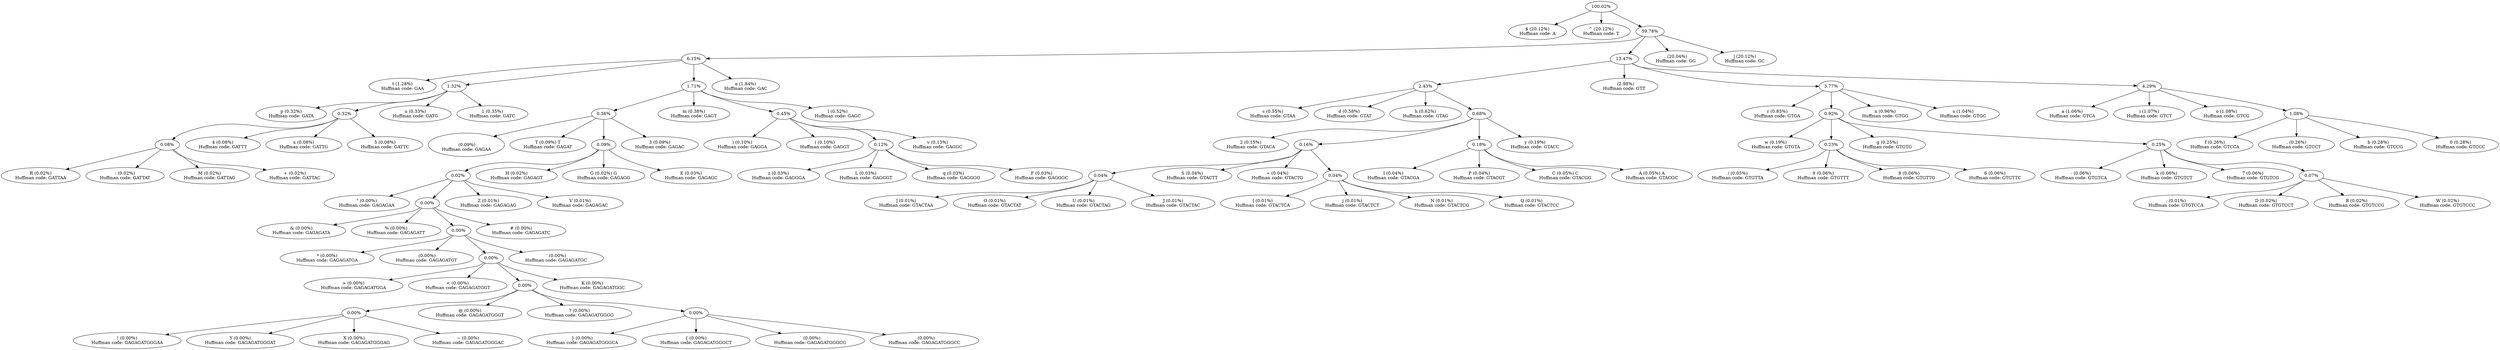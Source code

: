 digraph {
	.0 [label="100.02%"]
	".0.0" [label="$ (20.12%)
Huffman code: A"]
	.0 -> ".0.0" [label=""]
	".0.1" [label="^ (20.12%)
Huffman code: T"]
	.0 -> ".0.1" [label=""]
	".0.2" [label="59.78%"]
	.0 -> ".0.2" [label=""]
	".0.2.0" [label="6.15%"]
	".0.2" -> ".0.2.0" [label=""]
	".0.2.0.0" [label="t (1.28%)
Huffman code: GAA"]
	".0.2.0" -> ".0.2.0.0" [label=""]
	".0.2.0.1" [label="1.32%"]
	".0.2.0" -> ".0.2.0.1" [label=""]
	".0.2.0.1.0" [label="p (0.32%)
Huffman code: GATA"]
	".0.2.0.1" -> ".0.2.0.1.0" [label=""]
	".0.2.0.1.1" [label="0.32%"]
	".0.2.0.1" -> ".0.2.0.1.1" [label=""]
	".0.2.0.1.1.0" [label="0.08%"]
	".0.2.0.1.1" -> ".0.2.0.1.1.0" [label=""]
	".0.2.0.1.1.0.0" [label="R (0.02%)
Huffman code: GATTAA"]
	".0.2.0.1.1.0" -> ".0.2.0.1.1.0.0" [label=""]
	".0.2.0.1.1.0.1" [label=": (0.02%)
Huffman code: GATTAT"]
	".0.2.0.1.1.0" -> ".0.2.0.1.1.0.1" [label=""]
	".0.2.0.1.1.0.2" [label="M (0.02%)
Huffman code: GATTAG"]
	".0.2.0.1.1.0" -> ".0.2.0.1.1.0.2" [label=""]
	".0.2.0.1.1.0.3" [label="+ (0.02%)
Huffman code: GATTAC"]
	".0.2.0.1.1.0" -> ".0.2.0.1.1.0.3" [label=""]
	".0.2.0.1.1.1" [label="4 (0.08%)
Huffman code: GATTT"]
	".0.2.0.1.1" -> ".0.2.0.1.1.1" [label=""]
	".0.2.0.1.1.2" [label="x (0.08%)
Huffman code: GATTG"]
	".0.2.0.1.1" -> ".0.2.0.1.1.2" [label=""]
	".0.2.0.1.1.3" [label="5 (0.08%)
Huffman code: GATTC"]
	".0.2.0.1.1" -> ".0.2.0.1.1.3" [label=""]
	".0.2.0.1.2" [label="u (0.33%)
Huffman code: GATG"]
	".0.2.0.1" -> ".0.2.0.1.2" [label=""]
	".0.2.0.1.3" [label="1 (0.35%)
Huffman code: GATC"]
	".0.2.0.1" -> ".0.2.0.1.3" [label=""]
	".0.2.0.2" [label="1.71%"]
	".0.2.0" -> ".0.2.0.2" [label=""]
	".0.2.0.2.0" [label="0.36%"]
	".0.2.0.2" -> ".0.2.0.2.0" [label=""]
	".0.2.0.2.0.0" [label="
 (0.09%)
Huffman code: GAGAA"]
	".0.2.0.2.0" -> ".0.2.0.2.0.0" [label=""]
	".0.2.0.2.0.1" [label="T (0.09%) T
Huffman code: GAGAT"]
	".0.2.0.2.0" -> ".0.2.0.2.0.1" [label=""]
	".0.2.0.2.0.2" [label="0.09%"]
	".0.2.0.2.0" -> ".0.2.0.2.0.2" [label=""]
	".0.2.0.2.0.2.0" [label="0.02%"]
	".0.2.0.2.0.2" -> ".0.2.0.2.0.2.0" [label=""]
	".0.2.0.2.0.2.0.0" [label="\" (0.00%)
Huffman code: GAGAGAA"]
	".0.2.0.2.0.2.0" -> ".0.2.0.2.0.2.0.0" [label=""]
	".0.2.0.2.0.2.0.1" [label="0.00%"]
	".0.2.0.2.0.2.0" -> ".0.2.0.2.0.2.0.1" [label=""]
	".0.2.0.2.0.2.0.1.0" [label="& (0.00%)
Huffman code: GAGAGATA"]
	".0.2.0.2.0.2.0.1" -> ".0.2.0.2.0.2.0.1.0" [label=""]
	".0.2.0.2.0.2.0.1.1" [label="% (0.00%)
Huffman code: GAGAGATT"]
	".0.2.0.2.0.2.0.1" -> ".0.2.0.2.0.2.0.1.1" [label=""]
	".0.2.0.2.0.2.0.1.2" [label="0.00%"]
	".0.2.0.2.0.2.0.1" -> ".0.2.0.2.0.2.0.1.2" [label=""]
	".0.2.0.2.0.2.0.1.2.0" [label="* (0.00%)
Huffman code: GAGAGATGA"]
	".0.2.0.2.0.2.0.1.2" -> ".0.2.0.2.0.2.0.1.2.0" [label=""]
	".0.2.0.2.0.2.0.1.2.1" [label="\ (0.00%)
Huffman code: GAGAGATGT"]
	".0.2.0.2.0.2.0.1.2" -> ".0.2.0.2.0.2.0.1.2.1" [label=""]
	".0.2.0.2.0.2.0.1.2.2" [label="0.00%"]
	".0.2.0.2.0.2.0.1.2" -> ".0.2.0.2.0.2.0.1.2.2" [label=""]
	".0.2.0.2.0.2.0.1.2.2.0" [label="> (0.00%)
Huffman code: GAGAGATGGA"]
	".0.2.0.2.0.2.0.1.2.2" -> ".0.2.0.2.0.2.0.1.2.2.0" [label=""]
	".0.2.0.2.0.2.0.1.2.2.1" [label="< (0.00%)
Huffman code: GAGAGATGGT"]
	".0.2.0.2.0.2.0.1.2.2" -> ".0.2.0.2.0.2.0.1.2.2.1" [label=""]
	".0.2.0.2.0.2.0.1.2.2.2" [label="0.00%"]
	".0.2.0.2.0.2.0.1.2.2" -> ".0.2.0.2.0.2.0.1.2.2.2" [label=""]
	".0.2.0.2.0.2.0.1.2.2.2.0" [label="0.00%"]
	".0.2.0.2.0.2.0.1.2.2.2" -> ".0.2.0.2.0.2.0.1.2.2.2.0" [label=""]
	".0.2.0.2.0.2.0.1.2.2.2.0.0" [label="! (0.00%)
Huffman code: GAGAGATGGGAA"]
	".0.2.0.2.0.2.0.1.2.2.2.0" -> ".0.2.0.2.0.2.0.1.2.2.2.0.0" [label=""]
	".0.2.0.2.0.2.0.1.2.2.2.0.1" [label="Y (0.00%)
Huffman code: GAGAGATGGGAT"]
	".0.2.0.2.0.2.0.1.2.2.2.0" -> ".0.2.0.2.0.2.0.1.2.2.2.0.1" [label=""]
	".0.2.0.2.0.2.0.1.2.2.2.0.2" [label="X (0.00%)
Huffman code: GAGAGATGGGAG"]
	".0.2.0.2.0.2.0.1.2.2.2.0" -> ".0.2.0.2.0.2.0.1.2.2.2.0.2" [label=""]
	".0.2.0.2.0.2.0.1.2.2.2.0.3" [label="~ (0.00%)
Huffman code: GAGAGATGGGAC"]
	".0.2.0.2.0.2.0.1.2.2.2.0" -> ".0.2.0.2.0.2.0.1.2.2.2.0.3" [label=""]
	".0.2.0.2.0.2.0.1.2.2.2.1" [label="@ (0.00%)
Huffman code: GAGAGATGGGT"]
	".0.2.0.2.0.2.0.1.2.2.2" -> ".0.2.0.2.0.2.0.1.2.2.2.1" [label=""]
	".0.2.0.2.0.2.0.1.2.2.2.2" [label="? (0.00%)
Huffman code: GAGAGATGGGG"]
	".0.2.0.2.0.2.0.1.2.2.2" -> ".0.2.0.2.0.2.0.1.2.2.2.2" [label=""]
	".0.2.0.2.0.2.0.1.2.2.2.3" [label="0.00%"]
	".0.2.0.2.0.2.0.1.2.2.2" -> ".0.2.0.2.0.2.0.1.2.2.2.3" [label=""]
	".0.2.0.2.0.2.0.1.2.2.2.3.0" [label="} (0.00%)
Huffman code: GAGAGATGGGCA"]
	".0.2.0.2.0.2.0.1.2.2.2.3" -> ".0.2.0.2.0.2.0.1.2.2.2.3.0" [label=""]
	".0.2.0.2.0.2.0.1.2.2.2.3.1" [label="{ (0.00%)
Huffman code: GAGAGATGGGCT"]
	".0.2.0.2.0.2.0.1.2.2.2.3" -> ".0.2.0.2.0.2.0.1.2.2.2.3.1" [label=""]
	".0.2.0.2.0.2.0.1.2.2.2.3.2" [label="` (0.00%)
Huffman code: GAGAGATGGGCG"]
	".0.2.0.2.0.2.0.1.2.2.2.3" -> ".0.2.0.2.0.2.0.1.2.2.2.3.2" [label=""]
	".0.2.0.2.0.2.0.1.2.2.2.3.3" [label="_ (0.00%)
Huffman code: GAGAGATGGGCC"]
	".0.2.0.2.0.2.0.1.2.2.2.3" -> ".0.2.0.2.0.2.0.1.2.2.2.3.3" [label=""]
	".0.2.0.2.0.2.0.1.2.2.3" [label="K (0.00%)
Huffman code: GAGAGATGGC"]
	".0.2.0.2.0.2.0.1.2.2" -> ".0.2.0.2.0.2.0.1.2.2.3" [label=""]
	".0.2.0.2.0.2.0.1.2.3" [label="' (0.00%)
Huffman code: GAGAGATGC"]
	".0.2.0.2.0.2.0.1.2" -> ".0.2.0.2.0.2.0.1.2.3" [label=""]
	".0.2.0.2.0.2.0.1.3" [label="# (0.00%)
Huffman code: GAGAGATC"]
	".0.2.0.2.0.2.0.1" -> ".0.2.0.2.0.2.0.1.3" [label=""]
	".0.2.0.2.0.2.0.2" [label="Z (0.01%)
Huffman code: GAGAGAG"]
	".0.2.0.2.0.2.0" -> ".0.2.0.2.0.2.0.2" [label=""]
	".0.2.0.2.0.2.0.3" [label="V (0.01%)
Huffman code: GAGAGAC"]
	".0.2.0.2.0.2.0" -> ".0.2.0.2.0.2.0.3" [label=""]
	".0.2.0.2.0.2.1" [label="H (0.02%)
Huffman code: GAGAGT"]
	".0.2.0.2.0.2" -> ".0.2.0.2.0.2.1" [label=""]
	".0.2.0.2.0.2.2" [label="G (0.02%) G
Huffman code: GAGAGG"]
	".0.2.0.2.0.2" -> ".0.2.0.2.0.2.2" [label=""]
	".0.2.0.2.0.2.3" [label="E (0.03%)
Huffman code: GAGAGC"]
	".0.2.0.2.0.2" -> ".0.2.0.2.0.2.3" [label=""]
	".0.2.0.2.0.3" [label="3 (0.09%)
Huffman code: GAGAC"]
	".0.2.0.2.0" -> ".0.2.0.2.0.3" [label=""]
	".0.2.0.2.1" [label="m (0.38%)
Huffman code: GAGT"]
	".0.2.0.2" -> ".0.2.0.2.1" [label=""]
	".0.2.0.2.2" [label="0.45%"]
	".0.2.0.2" -> ".0.2.0.2.2" [label=""]
	".0.2.0.2.2.0" [label=") (0.10%)
Huffman code: GAGGA"]
	".0.2.0.2.2" -> ".0.2.0.2.2.0" [label=""]
	".0.2.0.2.2.1" [label="( (0.10%)
Huffman code: GAGGT"]
	".0.2.0.2.2" -> ".0.2.0.2.2.1" [label=""]
	".0.2.0.2.2.2" [label="0.12%"]
	".0.2.0.2.2" -> ".0.2.0.2.2.2" [label=""]
	".0.2.0.2.2.2.0" [label="z (0.03%)
Huffman code: GAGGGA"]
	".0.2.0.2.2.2" -> ".0.2.0.2.2.2.0" [label=""]
	".0.2.0.2.2.2.1" [label="L (0.03%)
Huffman code: GAGGGT"]
	".0.2.0.2.2.2" -> ".0.2.0.2.2.2.1" [label=""]
	".0.2.0.2.2.2.2" [label="q (0.03%)
Huffman code: GAGGGG"]
	".0.2.0.2.2.2" -> ".0.2.0.2.2.2.2" [label=""]
	".0.2.0.2.2.2.3" [label="F (0.03%)
Huffman code: GAGGGC"]
	".0.2.0.2.2.2" -> ".0.2.0.2.2.2.3" [label=""]
	".0.2.0.2.2.3" [label="v (0.13%)
Huffman code: GAGGC"]
	".0.2.0.2.2" -> ".0.2.0.2.2.3" [label=""]
	".0.2.0.2.3" [label="l (0.52%)
Huffman code: GAGC"]
	".0.2.0.2" -> ".0.2.0.2.3" [label=""]
	".0.2.0.3" [label="e (1.84%)
Huffman code: GAC"]
	".0.2.0" -> ".0.2.0.3" [label=""]
	".0.2.1" [label="13.47%"]
	".0.2" -> ".0.2.1" [label=""]
	".0.2.1.0" [label="2.43%"]
	".0.2.1" -> ".0.2.1.0" [label=""]
	".0.2.1.0.0" [label="c (0.55%)
Huffman code: GTAA"]
	".0.2.1.0" -> ".0.2.1.0.0" [label=""]
	".0.2.1.0.1" [label="d (0.58%)
Huffman code: GTAT"]
	".0.2.1.0" -> ".0.2.1.0.1" [label=""]
	".0.2.1.0.2" [label="h (0.62%)
Huffman code: GTAG"]
	".0.2.1.0" -> ".0.2.1.0.2" [label=""]
	".0.2.1.0.3" [label="0.68%"]
	".0.2.1.0" -> ".0.2.1.0.3" [label=""]
	".0.2.1.0.3.0" [label="2 (0.15%)
Huffman code: GTACA"]
	".0.2.1.0.3" -> ".0.2.1.0.3.0" [label=""]
	".0.2.1.0.3.1" [label="0.16%"]
	".0.2.1.0.3" -> ".0.2.1.0.3.1" [label=""]
	".0.2.1.0.3.1.0" [label="0.04%"]
	".0.2.1.0.3.1" -> ".0.2.1.0.3.1.0" [label=""]
	".0.2.1.0.3.1.0.0" [label="] (0.01%)
Huffman code: GTACTAA"]
	".0.2.1.0.3.1.0" -> ".0.2.1.0.3.1.0.0" [label=""]
	".0.2.1.0.3.1.0.1" [label="O (0.01%)
Huffman code: GTACTAT"]
	".0.2.1.0.3.1.0" -> ".0.2.1.0.3.1.0.1" [label=""]
	".0.2.1.0.3.1.0.2" [label="U (0.01%)
Huffman code: GTACTAG"]
	".0.2.1.0.3.1.0" -> ".0.2.1.0.3.1.0.2" [label=""]
	".0.2.1.0.3.1.0.3" [label="J (0.01%)
Huffman code: GTACTAC"]
	".0.2.1.0.3.1.0" -> ".0.2.1.0.3.1.0.3" [label=""]
	".0.2.1.0.3.1.1" [label="S (0.04%)
Huffman code: GTACTT"]
	".0.2.1.0.3.1" -> ".0.2.1.0.3.1.1" [label=""]
	".0.2.1.0.3.1.2" [label="= (0.04%)
Huffman code: GTACTG"]
	".0.2.1.0.3.1" -> ".0.2.1.0.3.1.2" [label=""]
	".0.2.1.0.3.1.3" [label="0.04%"]
	".0.2.1.0.3.1" -> ".0.2.1.0.3.1.3" [label=""]
	".0.2.1.0.3.1.3.0" [label="[ (0.01%)
Huffman code: GTACTCA"]
	".0.2.1.0.3.1.3" -> ".0.2.1.0.3.1.3.0" [label=""]
	".0.2.1.0.3.1.3.1" [label="j (0.01%)
Huffman code: GTACTCT"]
	".0.2.1.0.3.1.3" -> ".0.2.1.0.3.1.3.1" [label=""]
	".0.2.1.0.3.1.3.2" [label="N (0.01%)
Huffman code: GTACTCG"]
	".0.2.1.0.3.1.3" -> ".0.2.1.0.3.1.3.2" [label=""]
	".0.2.1.0.3.1.3.3" [label="Q (0.01%)
Huffman code: GTACTCC"]
	".0.2.1.0.3.1.3" -> ".0.2.1.0.3.1.3.3" [label=""]
	".0.2.1.0.3.2" [label="0.18%"]
	".0.2.1.0.3" -> ".0.2.1.0.3.2" [label=""]
	".0.2.1.0.3.2.0" [label="I (0.04%)
Huffman code: GTACGA"]
	".0.2.1.0.3.2" -> ".0.2.1.0.3.2.0" [label=""]
	".0.2.1.0.3.2.1" [label="P (0.04%)
Huffman code: GTACGT"]
	".0.2.1.0.3.2" -> ".0.2.1.0.3.2.1" [label=""]
	".0.2.1.0.3.2.2" [label="C (0.05%) C
Huffman code: GTACGG"]
	".0.2.1.0.3.2" -> ".0.2.1.0.3.2.2" [label=""]
	".0.2.1.0.3.2.3" [label="A (0.05%) A
Huffman code: GTACGC"]
	".0.2.1.0.3.2" -> ".0.2.1.0.3.2.3" [label=""]
	".0.2.1.0.3.3" [label="y (0.19%)
Huffman code: GTACC"]
	".0.2.1.0.3" -> ".0.2.1.0.3.3" [label=""]
	".0.2.1.1" [label="  (2.98%)
Huffman code: GTT"]
	".0.2.1" -> ".0.2.1.1" [label=""]
	".0.2.1.2" [label="3.77%"]
	".0.2.1" -> ".0.2.1.2" [label=""]
	".0.2.1.2.0" [label="r (0.85%)
Huffman code: GTGA"]
	".0.2.1.2" -> ".0.2.1.2.0" [label=""]
	".0.2.1.2.1" [label="0.92%"]
	".0.2.1.2" -> ".0.2.1.2.1" [label=""]
	".0.2.1.2.1.0" [label="w (0.19%)
Huffman code: GTGTA"]
	".0.2.1.2.1" -> ".0.2.1.2.1.0" [label=""]
	".0.2.1.2.1.1" [label="0.23%"]
	".0.2.1.2.1" -> ".0.2.1.2.1.1" [label=""]
	".0.2.1.2.1.1.0" [label="/ (0.05%)
Huffman code: GTGTTA"]
	".0.2.1.2.1.1" -> ".0.2.1.2.1.1.0" [label=""]
	".0.2.1.2.1.1.1" [label="9 (0.06%)
Huffman code: GTGTTT"]
	".0.2.1.2.1.1" -> ".0.2.1.2.1.1.1" [label=""]
	".0.2.1.2.1.1.2" [label="8 (0.06%)
Huffman code: GTGTTG"]
	".0.2.1.2.1.1" -> ".0.2.1.2.1.1.2" [label=""]
	".0.2.1.2.1.1.3" [label="6 (0.06%)
Huffman code: GTGTTC"]
	".0.2.1.2.1.1" -> ".0.2.1.2.1.1.3" [label=""]
	".0.2.1.2.1.2" [label="g (0.25%)
Huffman code: GTGTG"]
	".0.2.1.2.1" -> ".0.2.1.2.1.2" [label=""]
	".0.2.1.2.1.3" [label="0.25%"]
	".0.2.1.2.1" -> ".0.2.1.2.1.3" [label=""]
	".0.2.1.2.1.3.0" [label="- (0.06%)
Huffman code: GTGTCA"]
	".0.2.1.2.1.3" -> ".0.2.1.2.1.3.0" [label=""]
	".0.2.1.2.1.3.1" [label="k (0.06%)
Huffman code: GTGTCT"]
	".0.2.1.2.1.3" -> ".0.2.1.2.1.3.1" [label=""]
	".0.2.1.2.1.3.2" [label="7 (0.06%)
Huffman code: GTGTCG"]
	".0.2.1.2.1.3" -> ".0.2.1.2.1.3.2" [label=""]
	".0.2.1.2.1.3.3" [label="0.07%"]
	".0.2.1.2.1.3" -> ".0.2.1.2.1.3.3" [label=""]
	".0.2.1.2.1.3.3.0" [label="; (0.01%)
Huffman code: GTGTCCA"]
	".0.2.1.2.1.3.3" -> ".0.2.1.2.1.3.3.0" [label=""]
	".0.2.1.2.1.3.3.1" [label="D (0.02%)
Huffman code: GTGTCCT"]
	".0.2.1.2.1.3.3" -> ".0.2.1.2.1.3.3.1" [label=""]
	".0.2.1.2.1.3.3.2" [label="B (0.02%)
Huffman code: GTGTCCG"]
	".0.2.1.2.1.3.3" -> ".0.2.1.2.1.3.3.2" [label=""]
	".0.2.1.2.1.3.3.3" [label="W (0.02%)
Huffman code: GTGTCCC"]
	".0.2.1.2.1.3.3" -> ".0.2.1.2.1.3.3.3" [label=""]
	".0.2.1.2.2" [label="n (0.96%)
Huffman code: GTGG"]
	".0.2.1.2" -> ".0.2.1.2.2" [label=""]
	".0.2.1.2.3" [label="s (1.04%)
Huffman code: GTGC"]
	".0.2.1.2" -> ".0.2.1.2.3" [label=""]
	".0.2.1.3" [label="4.29%"]
	".0.2.1" -> ".0.2.1.3" [label=""]
	".0.2.1.3.0" [label="a (1.06%)
Huffman code: GTCA"]
	".0.2.1.3" -> ".0.2.1.3.0" [label=""]
	".0.2.1.3.1" [label="i (1.07%)
Huffman code: GTCT"]
	".0.2.1.3" -> ".0.2.1.3.1" [label=""]
	".0.2.1.3.2" [label="o (1.08%)
Huffman code: GTCG"]
	".0.2.1.3" -> ".0.2.1.3.2" [label=""]
	".0.2.1.3.3" [label="1.08%"]
	".0.2.1.3" -> ".0.2.1.3.3" [label=""]
	".0.2.1.3.3.0" [label="f (0.26%)
Huffman code: GTCCA"]
	".0.2.1.3.3" -> ".0.2.1.3.3.0" [label=""]
	".0.2.1.3.3.1" [label=", (0.26%)
Huffman code: GTCCT"]
	".0.2.1.3.3" -> ".0.2.1.3.3.1" [label=""]
	".0.2.1.3.3.2" [label="b (0.28%)
Huffman code: GTCCG"]
	".0.2.1.3.3" -> ".0.2.1.3.3.2" [label=""]
	".0.2.1.3.3.3" [label="0 (0.28%)
Huffman code: GTCCC"]
	".0.2.1.3.3" -> ".0.2.1.3.3.3" [label=""]
	".0.2.2" [label=". (20.04%)
Huffman code: GG"]
	".0.2" -> ".0.2.2" [label=""]
	".0.2.3" [label="| (20.12%)
Huffman code: GC"]
	".0.2" -> ".0.2.3" [label=""]
}
